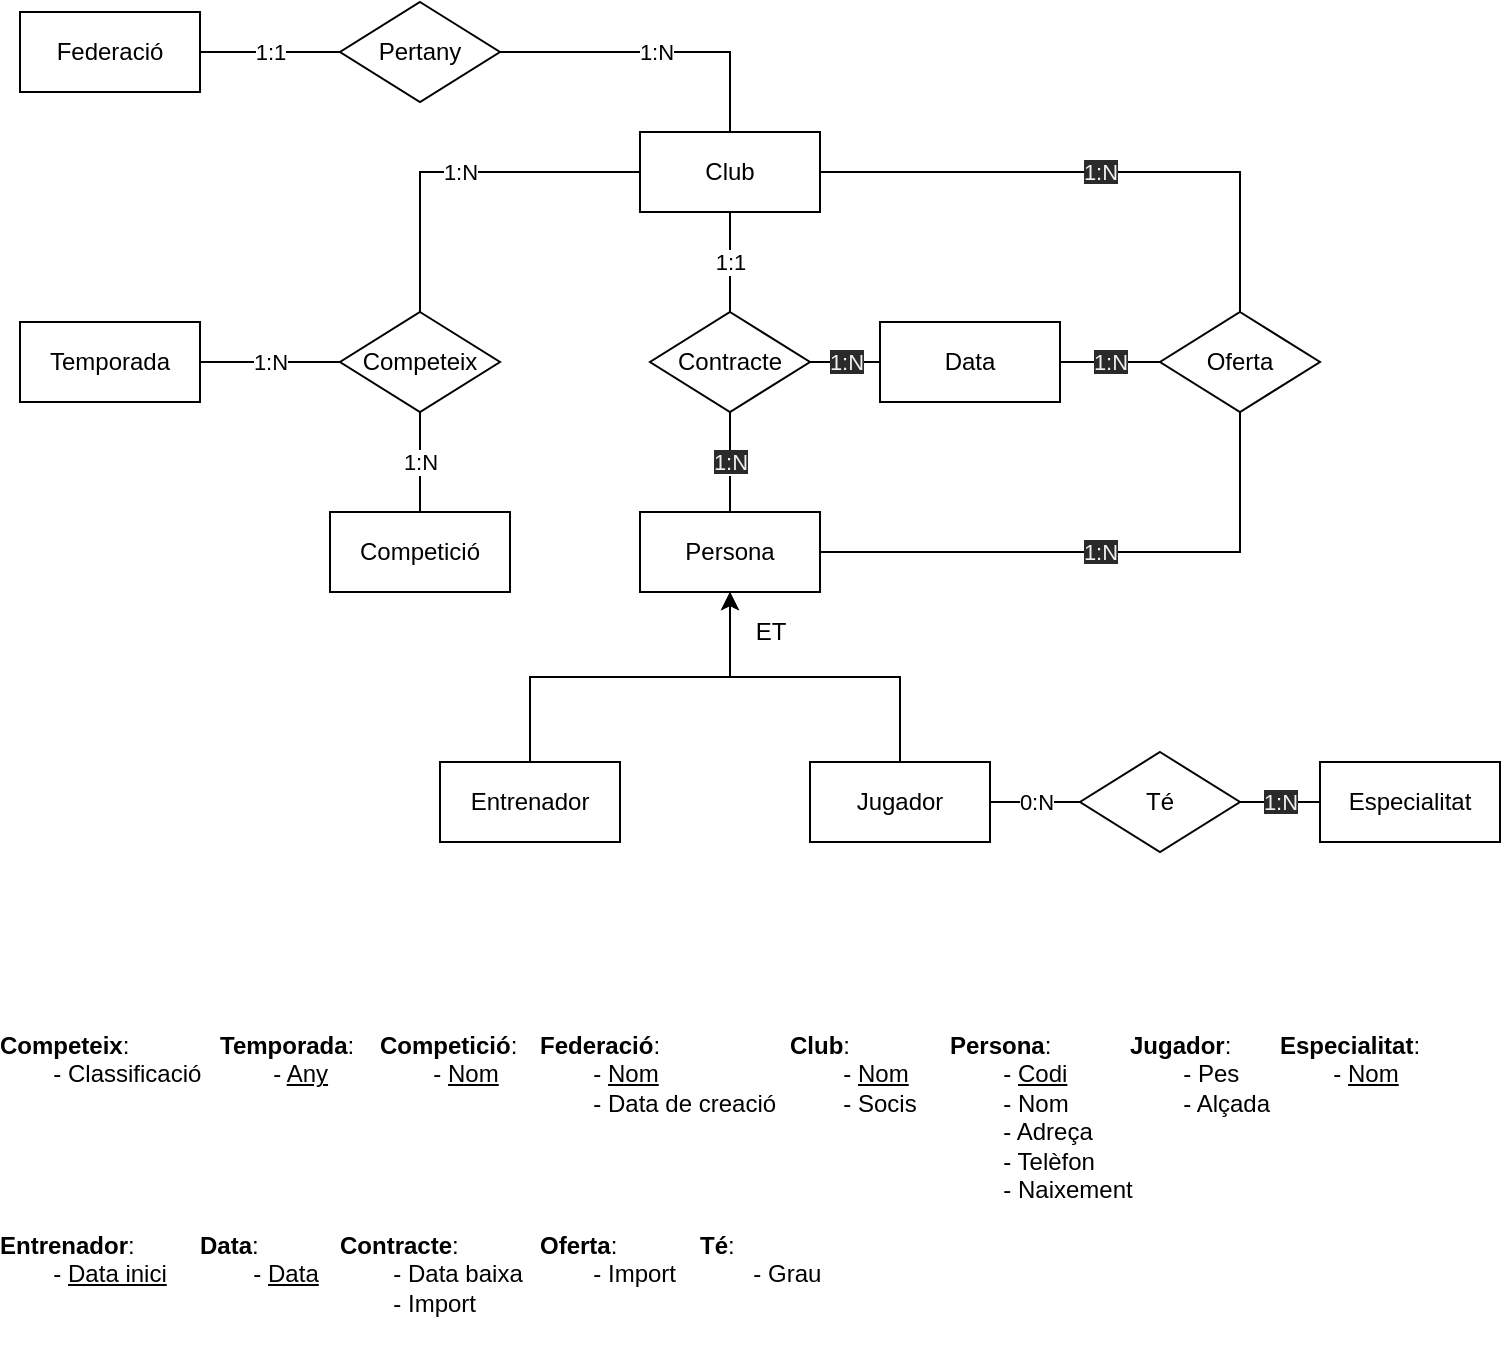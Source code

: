 <mxfile version="20.3.0" type="device"><diagram id="zCvstcG9E8lXyQq8eJAD" name="Page-1"><mxGraphModel dx="1422" dy="865" grid="1" gridSize="10" guides="1" tooltips="1" connect="1" arrows="1" fold="1" page="1" pageScale="1" pageWidth="827" pageHeight="1169" math="0" shadow="0"><root><mxCell id="0"/><mxCell id="1" parent="0"/><mxCell id="T-8h3m1oKn7MmSYytpKn-1" value="&lt;div&gt;Persona&lt;/div&gt;" style="rounded=0;whiteSpace=wrap;html=1;" parent="1" vertex="1"><mxGeometry x="360" y="300" width="90" height="40" as="geometry"/></mxCell><mxCell id="T-8h3m1oKn7MmSYytpKn-66" style="edgeStyle=orthogonalEdgeStyle;rounded=0;orthogonalLoop=1;jettySize=auto;html=1;exitX=0.5;exitY=0;exitDx=0;exitDy=0;entryX=0.5;entryY=1;entryDx=0;entryDy=0;endArrow=classic;endFill=1;" parent="1" source="T-8h3m1oKn7MmSYytpKn-54" target="T-8h3m1oKn7MmSYytpKn-1" edge="1"><mxGeometry relative="1" as="geometry"/></mxCell><mxCell id="T-8h3m1oKn7MmSYytpKn-54" value="Jugador" style="rounded=0;whiteSpace=wrap;html=1;" parent="1" vertex="1"><mxGeometry x="445" y="425" width="90" height="40" as="geometry"/></mxCell><mxCell id="T-8h3m1oKn7MmSYytpKn-67" style="edgeStyle=orthogonalEdgeStyle;rounded=0;orthogonalLoop=1;jettySize=auto;html=1;exitX=0.5;exitY=0;exitDx=0;exitDy=0;entryX=0.5;entryY=1;entryDx=0;entryDy=0;endArrow=classic;endFill=1;" parent="1" source="T-8h3m1oKn7MmSYytpKn-55" target="T-8h3m1oKn7MmSYytpKn-1" edge="1"><mxGeometry relative="1" as="geometry"/></mxCell><mxCell id="T-8h3m1oKn7MmSYytpKn-55" value="Entrenador" style="rounded=0;whiteSpace=wrap;html=1;" parent="1" vertex="1"><mxGeometry x="260" y="425" width="90" height="40" as="geometry"/></mxCell><mxCell id="T-8h3m1oKn7MmSYytpKn-64" value="ET" style="text;html=1;align=center;verticalAlign=middle;resizable=0;points=[];autosize=1;strokeColor=none;fillColor=none;" parent="1" vertex="1"><mxGeometry x="405" y="345" width="40" height="30" as="geometry"/></mxCell><mxCell id="T-8h3m1oKn7MmSYytpKn-73" value="&lt;div align=&quot;left&quot;&gt;&lt;b&gt;Competeix&lt;/b&gt;:&lt;/div&gt;&lt;div align=&quot;left&quot;&gt;&lt;span style=&quot;white-space: pre;&quot;&gt;&#9;&lt;/span&gt;- Classificació&lt;/div&gt;" style="text;html=1;align=left;verticalAlign=middle;resizable=0;points=[];autosize=1;strokeColor=none;fillColor=none;overflow=fill;imageVerticalAlign=top;" parent="1" vertex="1"><mxGeometry x="40" y="560" width="120" height="40" as="geometry"/></mxCell><mxCell id="T-8h3m1oKn7MmSYytpKn-80" value="&lt;div&gt;&lt;b&gt;Entrenador&lt;/b&gt;:&lt;/div&gt;&lt;div&gt;&lt;span style=&quot;white-space: pre;&quot;&gt;&#9;&lt;/span&gt;- &lt;u&gt;Data inici&lt;/u&gt;&lt;br&gt;&lt;/div&gt;" style="text;html=1;align=left;verticalAlign=top;resizable=0;points=[];autosize=1;strokeColor=none;fillColor=none;overflow=fill;imageVerticalAlign=top;" parent="1" vertex="1"><mxGeometry x="40" y="660" width="110" height="40" as="geometry"/></mxCell><mxCell id="y4bdde9at2B-X8T43BJw-1" value="&lt;span style=&quot;color: rgb(240, 240, 240); font-family: Helvetica; font-size: 11px; font-style: normal; font-variant-ligatures: normal; font-variant-caps: normal; font-weight: 400; letter-spacing: normal; orphans: 2; text-align: center; text-indent: 0px; text-transform: none; widows: 2; word-spacing: 0px; -webkit-text-stroke-width: 0px; background-color: rgb(42, 42, 42); text-decoration-thickness: initial; text-decoration-style: initial; text-decoration-color: initial; float: none; display: inline !important;&quot;&gt;1:N&lt;/span&gt;" style="edgeStyle=orthogonalEdgeStyle;rounded=0;orthogonalLoop=1;jettySize=auto;html=1;exitX=0;exitY=0.5;exitDx=0;exitDy=0;entryX=1;entryY=0.5;entryDx=0;entryDy=0;endArrow=none;endFill=0;" parent="1" source="y4bdde9at2B-X8T43BJw-2" target="y4bdde9at2B-X8T43BJw-4" edge="1"><mxGeometry relative="1" as="geometry"/></mxCell><mxCell id="y4bdde9at2B-X8T43BJw-2" value="&lt;div&gt;Especialitat&lt;/div&gt;" style="rounded=0;whiteSpace=wrap;html=1;" parent="1" vertex="1"><mxGeometry x="700" y="425" width="90" height="40" as="geometry"/></mxCell><mxCell id="y4bdde9at2B-X8T43BJw-3" value="0:N" style="edgeStyle=orthogonalEdgeStyle;rounded=0;orthogonalLoop=1;jettySize=auto;html=1;exitX=0;exitY=0.5;exitDx=0;exitDy=0;entryX=1;entryY=0.5;entryDx=0;entryDy=0;endArrow=none;endFill=0;" parent="1" source="y4bdde9at2B-X8T43BJw-4" target="T-8h3m1oKn7MmSYytpKn-54" edge="1"><mxGeometry relative="1" as="geometry"><mxPoint x="714" y="442.5" as="targetPoint"/></mxGeometry></mxCell><mxCell id="y4bdde9at2B-X8T43BJw-4" value="Té" style="rhombus;whiteSpace=wrap;html=1;" parent="1" vertex="1"><mxGeometry x="580" y="420" width="80" height="50" as="geometry"/></mxCell><mxCell id="y4bdde9at2B-X8T43BJw-18" value="1:N" style="edgeStyle=orthogonalEdgeStyle;rounded=0;orthogonalLoop=1;jettySize=auto;html=1;exitX=0;exitY=0.5;exitDx=0;exitDy=0;endArrow=none;endFill=0;entryX=0.5;entryY=0;entryDx=0;entryDy=0;" parent="1" source="y4bdde9at2B-X8T43BJw-6" target="y4bdde9at2B-X8T43BJw-21" edge="1"><mxGeometry relative="1" as="geometry"><mxPoint x="225" y="300.0" as="targetPoint"/></mxGeometry></mxCell><mxCell id="y4bdde9at2B-X8T43BJw-27" value="1:N" style="edgeStyle=orthogonalEdgeStyle;rounded=0;orthogonalLoop=1;jettySize=auto;html=1;exitX=0.5;exitY=0;exitDx=0;exitDy=0;entryX=1;entryY=0.5;entryDx=0;entryDy=0;endArrow=none;endFill=0;" parent="1" source="y4bdde9at2B-X8T43BJw-6" target="y4bdde9at2B-X8T43BJw-26" edge="1"><mxGeometry relative="1" as="geometry"/></mxCell><mxCell id="y4bdde9at2B-X8T43BJw-6" value="&lt;div&gt;Club&lt;/div&gt;" style="rounded=0;whiteSpace=wrap;html=1;" parent="1" vertex="1"><mxGeometry x="360" y="110" width="90" height="40" as="geometry"/></mxCell><mxCell id="y4bdde9at2B-X8T43BJw-7" value="&lt;div&gt;Data&lt;/div&gt;" style="rounded=0;whiteSpace=wrap;html=1;" parent="1" vertex="1"><mxGeometry x="480" y="205" width="90" height="40" as="geometry"/></mxCell><mxCell id="y4bdde9at2B-X8T43BJw-8" value="&lt;span style=&quot;color: rgb(240, 240, 240); font-family: Helvetica; font-size: 11px; font-style: normal; font-variant-ligatures: normal; font-variant-caps: normal; font-weight: 400; letter-spacing: normal; orphans: 2; text-align: center; text-indent: 0px; text-transform: none; widows: 2; word-spacing: 0px; -webkit-text-stroke-width: 0px; background-color: rgb(42, 42, 42); text-decoration-thickness: initial; text-decoration-style: initial; text-decoration-color: initial; float: none; display: inline !important;&quot;&gt;1:N&lt;/span&gt;" style="edgeStyle=orthogonalEdgeStyle;rounded=0;orthogonalLoop=1;jettySize=auto;html=1;exitX=0.5;exitY=0;exitDx=0;exitDy=0;entryX=0.5;entryY=1;entryDx=0;entryDy=0;endArrow=none;endFill=0;" parent="1" source="T-8h3m1oKn7MmSYytpKn-1" target="y4bdde9at2B-X8T43BJw-10" edge="1"><mxGeometry relative="1" as="geometry"><mxPoint x="500" y="255" as="sourcePoint"/></mxGeometry></mxCell><mxCell id="y4bdde9at2B-X8T43BJw-9" value="1:1" style="edgeStyle=orthogonalEdgeStyle;rounded=0;orthogonalLoop=1;jettySize=auto;html=1;exitX=0.5;exitY=0;exitDx=0;exitDy=0;entryX=0.5;entryY=1;entryDx=0;entryDy=0;endArrow=none;endFill=0;" parent="1" source="y4bdde9at2B-X8T43BJw-10" target="y4bdde9at2B-X8T43BJw-6" edge="1"><mxGeometry relative="1" as="geometry"><mxPoint x="500" y="120" as="targetPoint"/></mxGeometry></mxCell><mxCell id="y4bdde9at2B-X8T43BJw-10" value="Contracte" style="rhombus;whiteSpace=wrap;html=1;" parent="1" vertex="1"><mxGeometry x="365" y="200" width="80" height="50" as="geometry"/></mxCell><mxCell id="y4bdde9at2B-X8T43BJw-11" value="&lt;span style=&quot;color: rgb(240, 240, 240); font-family: Helvetica; font-size: 11px; font-style: normal; font-variant-ligatures: normal; font-variant-caps: normal; font-weight: 400; letter-spacing: normal; orphans: 2; text-align: center; text-indent: 0px; text-transform: none; widows: 2; word-spacing: 0px; -webkit-text-stroke-width: 0px; background-color: rgb(42, 42, 42); text-decoration-thickness: initial; text-decoration-style: initial; text-decoration-color: initial; float: none; display: inline !important;&quot;&gt;1:N&lt;br&gt;&lt;/span&gt;" style="edgeStyle=orthogonalEdgeStyle;rounded=0;orthogonalLoop=1;jettySize=auto;html=1;exitX=0;exitY=0.5;exitDx=0;exitDy=0;entryX=1;entryY=0.5;entryDx=0;entryDy=0;endArrow=none;endFill=0;" parent="1" source="y4bdde9at2B-X8T43BJw-7" target="y4bdde9at2B-X8T43BJw-10" edge="1"><mxGeometry relative="1" as="geometry"><mxPoint x="415" y="310.0" as="sourcePoint"/><mxPoint x="415" y="260.0" as="targetPoint"/></mxGeometry></mxCell><mxCell id="y4bdde9at2B-X8T43BJw-12" value="Oferta" style="rhombus;whiteSpace=wrap;html=1;" parent="1" vertex="1"><mxGeometry x="620" y="200" width="80" height="50" as="geometry"/></mxCell><mxCell id="y4bdde9at2B-X8T43BJw-14" value="&lt;span style=&quot;color: rgb(240, 240, 240); font-family: Helvetica; font-size: 11px; font-style: normal; font-variant-ligatures: normal; font-variant-caps: normal; font-weight: 400; letter-spacing: normal; orphans: 2; text-align: center; text-indent: 0px; text-transform: none; widows: 2; word-spacing: 0px; -webkit-text-stroke-width: 0px; background-color: rgb(42, 42, 42); text-decoration-thickness: initial; text-decoration-style: initial; text-decoration-color: initial; float: none; display: inline !important;&quot;&gt;1:N&lt;/span&gt;" style="edgeStyle=orthogonalEdgeStyle;rounded=0;orthogonalLoop=1;jettySize=auto;html=1;exitX=0.5;exitY=1;exitDx=0;exitDy=0;entryX=1;entryY=0.5;entryDx=0;entryDy=0;endArrow=none;endFill=0;" parent="1" source="y4bdde9at2B-X8T43BJw-12" target="T-8h3m1oKn7MmSYytpKn-1" edge="1"><mxGeometry relative="1" as="geometry"><mxPoint x="530" y="235.0" as="sourcePoint"/><mxPoint x="455" y="235.0" as="targetPoint"/></mxGeometry></mxCell><mxCell id="y4bdde9at2B-X8T43BJw-15" value="&lt;span style=&quot;color: rgb(240, 240, 240); font-family: Helvetica; font-size: 11px; font-style: normal; font-variant-ligatures: normal; font-variant-caps: normal; font-weight: 400; letter-spacing: normal; orphans: 2; text-align: center; text-indent: 0px; text-transform: none; widows: 2; word-spacing: 0px; -webkit-text-stroke-width: 0px; background-color: rgb(42, 42, 42); text-decoration-thickness: initial; text-decoration-style: initial; text-decoration-color: initial; float: none; display: inline !important;&quot;&gt;1:N&lt;/span&gt;" style="edgeStyle=orthogonalEdgeStyle;rounded=0;orthogonalLoop=1;jettySize=auto;html=1;exitX=0.5;exitY=0;exitDx=0;exitDy=0;entryX=1;entryY=0.5;entryDx=0;entryDy=0;endArrow=none;endFill=0;" parent="1" source="y4bdde9at2B-X8T43BJw-12" target="y4bdde9at2B-X8T43BJw-6" edge="1"><mxGeometry relative="1" as="geometry"><mxPoint x="540" y="245.0" as="sourcePoint"/><mxPoint x="465" y="245.0" as="targetPoint"/></mxGeometry></mxCell><mxCell id="y4bdde9at2B-X8T43BJw-16" value="&lt;span style=&quot;color: rgb(240, 240, 240); font-family: Helvetica; font-size: 11px; font-style: normal; font-variant-ligatures: normal; font-variant-caps: normal; font-weight: 400; letter-spacing: normal; orphans: 2; text-align: center; text-indent: 0px; text-transform: none; widows: 2; word-spacing: 0px; -webkit-text-stroke-width: 0px; background-color: rgb(42, 42, 42); text-decoration-thickness: initial; text-decoration-style: initial; text-decoration-color: initial; float: none; display: inline !important;&quot;&gt;1:N&lt;/span&gt;" style="edgeStyle=orthogonalEdgeStyle;rounded=0;orthogonalLoop=1;jettySize=auto;html=1;exitX=0;exitY=0.5;exitDx=0;exitDy=0;entryX=1;entryY=0.5;entryDx=0;entryDy=0;endArrow=none;endFill=0;" parent="1" source="y4bdde9at2B-X8T43BJw-12" target="y4bdde9at2B-X8T43BJw-7" edge="1"><mxGeometry relative="1" as="geometry"><mxPoint x="690" y="210.0" as="sourcePoint"/><mxPoint x="460" y="140" as="targetPoint"/></mxGeometry></mxCell><mxCell id="y4bdde9at2B-X8T43BJw-20" value="&lt;div&gt;&lt;span style=&quot;background-color: initial;&quot;&gt;Competició&lt;/span&gt;&lt;br&gt;&lt;/div&gt;" style="rounded=0;whiteSpace=wrap;html=1;" parent="1" vertex="1"><mxGeometry x="205" y="300" width="90" height="40" as="geometry"/></mxCell><mxCell id="y4bdde9at2B-X8T43BJw-22" value="1:N" style="edgeStyle=orthogonalEdgeStyle;rounded=0;orthogonalLoop=1;jettySize=auto;html=1;entryX=0.5;entryY=0;entryDx=0;entryDy=0;endArrow=none;endFill=0;" parent="1" source="y4bdde9at2B-X8T43BJw-21" target="y4bdde9at2B-X8T43BJw-20" edge="1"><mxGeometry relative="1" as="geometry"/></mxCell><mxCell id="y4bdde9at2B-X8T43BJw-21" value="Competeix" style="rhombus;whiteSpace=wrap;html=1;" parent="1" vertex="1"><mxGeometry x="210" y="200" width="80" height="50" as="geometry"/></mxCell><mxCell id="y4bdde9at2B-X8T43BJw-24" value="1:N" style="edgeStyle=orthogonalEdgeStyle;rounded=0;orthogonalLoop=1;jettySize=auto;html=1;exitX=1;exitY=0.5;exitDx=0;exitDy=0;entryX=0;entryY=0.5;entryDx=0;entryDy=0;endArrow=none;endFill=0;" parent="1" source="y4bdde9at2B-X8T43BJw-23" target="y4bdde9at2B-X8T43BJw-21" edge="1"><mxGeometry relative="1" as="geometry"/></mxCell><mxCell id="y4bdde9at2B-X8T43BJw-23" value="&lt;div&gt;Temporada&lt;/div&gt;" style="rounded=0;whiteSpace=wrap;html=1;" parent="1" vertex="1"><mxGeometry x="50" y="205" width="90" height="40" as="geometry"/></mxCell><mxCell id="y4bdde9at2B-X8T43BJw-25" value="&lt;div&gt;Federació&lt;/div&gt;" style="rounded=0;whiteSpace=wrap;html=1;" parent="1" vertex="1"><mxGeometry x="50" y="50" width="90" height="40" as="geometry"/></mxCell><mxCell id="y4bdde9at2B-X8T43BJw-28" value="1:1" style="edgeStyle=orthogonalEdgeStyle;rounded=0;orthogonalLoop=1;jettySize=auto;html=1;exitX=0;exitY=0.5;exitDx=0;exitDy=0;entryX=1;entryY=0.5;entryDx=0;entryDy=0;endArrow=none;endFill=0;" parent="1" source="y4bdde9at2B-X8T43BJw-26" target="y4bdde9at2B-X8T43BJw-25" edge="1"><mxGeometry relative="1" as="geometry"/></mxCell><mxCell id="y4bdde9at2B-X8T43BJw-26" value="Pertany" style="rhombus;whiteSpace=wrap;html=1;" parent="1" vertex="1"><mxGeometry x="210" y="45" width="80" height="50" as="geometry"/></mxCell><mxCell id="ZU_w7BxeRZ6kp6jdAdPN-2" value="&lt;div align=&quot;left&quot;&gt;&lt;b&gt;Temporada&lt;/b&gt;:&lt;/div&gt;&lt;div align=&quot;left&quot;&gt;&lt;span style=&quot;white-space: pre;&quot;&gt;&#9;&lt;/span&gt;- &lt;u&gt;Any&lt;/u&gt;&lt;/div&gt;" style="text;html=1;align=left;verticalAlign=middle;resizable=0;points=[];autosize=1;strokeColor=none;fillColor=none;overflow=fill;imageVerticalAlign=top;" parent="1" vertex="1"><mxGeometry x="150" y="560" width="90" height="40" as="geometry"/></mxCell><mxCell id="ZU_w7BxeRZ6kp6jdAdPN-3" value="&lt;div align=&quot;left&quot;&gt;&lt;b&gt;Federació&lt;/b&gt;:&lt;/div&gt;&lt;div align=&quot;left&quot;&gt;&lt;span style=&quot;white-space: pre;&quot;&gt;&#9;&lt;/span&gt;- &lt;u&gt;Nom&lt;/u&gt;&lt;/div&gt;&lt;div align=&quot;left&quot;&gt;&lt;span style=&quot;white-space: pre;&quot;&gt;&#9;&lt;/span&gt;- Data de creació&lt;br&gt;&lt;/div&gt;" style="text;html=1;align=left;verticalAlign=middle;resizable=0;points=[];autosize=1;strokeColor=none;fillColor=none;overflow=fill;imageVerticalAlign=top;" parent="1" vertex="1"><mxGeometry x="310" y="560" width="140" height="60" as="geometry"/></mxCell><mxCell id="ZU_w7BxeRZ6kp6jdAdPN-4" value="&lt;div align=&quot;left&quot;&gt;&lt;b&gt;Club&lt;/b&gt;:&lt;/div&gt;&lt;div align=&quot;left&quot;&gt;&lt;span style=&quot;white-space: pre;&quot;&gt;&#9;&lt;/span&gt;- &lt;u&gt;Nom&lt;/u&gt;&lt;/div&gt;&lt;div align=&quot;left&quot;&gt;&lt;span style=&quot;white-space: pre;&quot;&gt;&#9;&lt;/span&gt;- Socis&lt;br&gt;&lt;/div&gt;" style="text;html=1;align=left;verticalAlign=middle;resizable=0;points=[];autosize=1;strokeColor=none;fillColor=none;overflow=fill;imageVerticalAlign=top;" parent="1" vertex="1"><mxGeometry x="435" y="560" width="90" height="60" as="geometry"/></mxCell><mxCell id="ZU_w7BxeRZ6kp6jdAdPN-5" value="&lt;div align=&quot;left&quot;&gt;&lt;b&gt;Persona&lt;/b&gt;:&lt;/div&gt;&lt;div align=&quot;left&quot;&gt;&lt;span style=&quot;white-space: pre;&quot;&gt;&#9;&lt;/span&gt;- &lt;u&gt;Codi&lt;/u&gt;&lt;/div&gt;&lt;div align=&quot;left&quot;&gt;&lt;span style=&quot;white-space: pre;&quot;&gt;&#9;&lt;/span&gt;- Nom&lt;br&gt;&lt;/div&gt;&lt;div align=&quot;left&quot;&gt;&lt;span style=&quot;white-space: pre;&quot;&gt;&#9;&lt;/span&gt;- Adreça&lt;br&gt;&lt;/div&gt;&lt;div align=&quot;left&quot;&gt;&lt;span style=&quot;white-space: pre;&quot;&gt;&#9;&lt;/span&gt;- Telèfon&lt;br&gt;&lt;/div&gt;&lt;div align=&quot;left&quot;&gt;&lt;span style=&quot;white-space: pre;&quot;&gt;&#9;&lt;/span&gt;- Naixement&lt;br&gt;&lt;/div&gt;" style="text;html=1;align=left;verticalAlign=middle;resizable=0;points=[];autosize=1;strokeColor=none;fillColor=none;overflow=fill;imageVerticalAlign=top;" parent="1" vertex="1"><mxGeometry x="515" y="560" width="110" height="100" as="geometry"/></mxCell><mxCell id="ZU_w7BxeRZ6kp6jdAdPN-6" value="&lt;div align=&quot;left&quot;&gt;&lt;b&gt;Jugador&lt;/b&gt;:&lt;/div&gt;&lt;div align=&quot;left&quot;&gt;&lt;span style=&quot;white-space: pre;&quot;&gt;&#9;&lt;/span&gt;- Pes&lt;/div&gt;&lt;div align=&quot;left&quot;&gt;&lt;span style=&quot;white-space: pre;&quot;&gt;&#9;&lt;/span&gt;- Alçada&lt;br&gt;&lt;/div&gt;" style="text;html=1;align=left;verticalAlign=middle;resizable=0;points=[];autosize=1;strokeColor=none;fillColor=none;overflow=fill;imageVerticalAlign=top;" parent="1" vertex="1"><mxGeometry x="605" y="560" width="90" height="60" as="geometry"/></mxCell><mxCell id="ZU_w7BxeRZ6kp6jdAdPN-7" value="&lt;div align=&quot;left&quot;&gt;&lt;b&gt;Competició&lt;/b&gt;:&lt;/div&gt;&lt;div align=&quot;left&quot;&gt;&lt;span style=&quot;white-space: pre;&quot;&gt;&#9;&lt;/span&gt;- &lt;u&gt;Nom&lt;/u&gt;&lt;/div&gt;" style="text;html=1;align=left;verticalAlign=middle;resizable=0;points=[];autosize=1;strokeColor=none;fillColor=none;overflow=fill;imageVerticalAlign=top;" parent="1" vertex="1"><mxGeometry x="230" y="560" width="90" height="40" as="geometry"/></mxCell><mxCell id="ZU_w7BxeRZ6kp6jdAdPN-8" value="&lt;div align=&quot;left&quot;&gt;&lt;b&gt;Especialitat&lt;/b&gt;:&lt;/div&gt;&lt;div align=&quot;left&quot;&gt;&lt;span style=&quot;white-space: pre;&quot;&gt;&#9;&lt;/span&gt;- &lt;u&gt;Nom&lt;/u&gt;&lt;/div&gt;" style="text;html=1;align=left;verticalAlign=middle;resizable=0;points=[];autosize=1;strokeColor=none;fillColor=none;overflow=fill;imageVerticalAlign=top;" parent="1" vertex="1"><mxGeometry x="680" y="560" width="90" height="40" as="geometry"/></mxCell><mxCell id="ZU_w7BxeRZ6kp6jdAdPN-9" value="&lt;div&gt;&lt;b&gt;Data&lt;/b&gt;:&lt;/div&gt;&lt;div&gt;&lt;span style=&quot;white-space: pre;&quot;&gt;&#9;&lt;/span&gt;- &lt;u&gt;Data&lt;/u&gt;&lt;br&gt;&lt;/div&gt;" style="text;html=1;align=left;verticalAlign=top;resizable=0;points=[];autosize=1;strokeColor=none;fillColor=none;overflow=fill;imageVerticalAlign=top;" parent="1" vertex="1"><mxGeometry x="140" y="660" width="80" height="40" as="geometry"/></mxCell><mxCell id="ZU_w7BxeRZ6kp6jdAdPN-10" value="&lt;div&gt;&lt;b&gt;Contracte&lt;/b&gt;:&lt;/div&gt;&lt;div&gt;&lt;span style=&quot;white-space: pre;&quot;&gt;&#9;&lt;/span&gt;- Data baixa&lt;br&gt;&lt;/div&gt;&lt;div&gt;&lt;span style=&quot;white-space: pre;&quot;&gt;&#9;&lt;/span&gt;- Import&lt;br&gt;&lt;/div&gt;" style="text;html=1;align=left;verticalAlign=top;resizable=0;points=[];autosize=1;strokeColor=none;fillColor=none;overflow=fill;imageVerticalAlign=top;" parent="1" vertex="1"><mxGeometry x="210" y="660" width="110" height="60" as="geometry"/></mxCell><mxCell id="ZU_w7BxeRZ6kp6jdAdPN-11" value="&lt;div&gt;&lt;b&gt;Oferta&lt;/b&gt;:&lt;/div&gt;&lt;div&gt;&lt;span style=&quot;white-space: pre;&quot;&gt;&#9;&lt;/span&gt;- Import&lt;br&gt;&lt;/div&gt;" style="text;html=1;align=left;verticalAlign=top;resizable=0;points=[];autosize=1;strokeColor=none;fillColor=none;overflow=fill;imageVerticalAlign=top;" parent="1" vertex="1"><mxGeometry x="310" y="660" width="90" height="40" as="geometry"/></mxCell><mxCell id="usavKBUt6o4mHdAjfH4w-2" value="&lt;div&gt;&lt;b&gt;Té&lt;/b&gt;:&lt;/div&gt;&lt;div&gt;&lt;span style=&quot;white-space: pre;&quot;&gt;&#9;&lt;/span&gt;- Grau&lt;br&gt;&lt;/div&gt;" style="text;html=1;align=left;verticalAlign=top;resizable=0;points=[];autosize=1;strokeColor=none;fillColor=none;overflow=fill;imageVerticalAlign=top;" parent="1" vertex="1"><mxGeometry x="390" y="660" width="80" height="40" as="geometry"/></mxCell></root></mxGraphModel></diagram></mxfile>